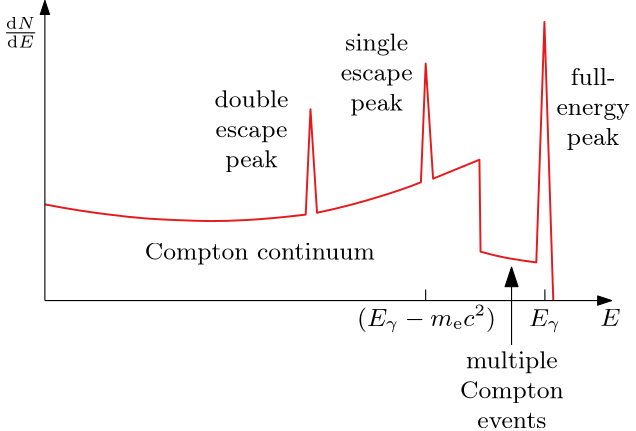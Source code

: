 <?xml version="1.0"?>
<!DOCTYPE ipe SYSTEM "ipe.dtd">
<ipe version="70107" creator="Ipe 7.2.2">
<info created="D:20160427212732" modified="D:20160430222753"/>
<ipestyle name="basic">
<symbol name="arrow/arc(spx)">
<path stroke="sym-stroke" fill="sym-stroke" pen="sym-pen">
0 0 m
-1 0.333 l
-1 -0.333 l
h
</path>
</symbol>
<symbol name="arrow/farc(spx)">
<path stroke="sym-stroke" fill="white" pen="sym-pen">
0 0 m
-1 0.333 l
-1 -0.333 l
h
</path>
</symbol>
<symbol name="arrow/ptarc(spx)">
<path stroke="sym-stroke" fill="sym-stroke" pen="sym-pen">
0 0 m
-1 0.333 l
-0.8 0 l
-1 -0.333 l
h
</path>
</symbol>
<symbol name="arrow/fptarc(spx)">
<path stroke="sym-stroke" fill="white" pen="sym-pen">
0 0 m
-1 0.333 l
-0.8 0 l
-1 -0.333 l
h
</path>
</symbol>
<symbol name="mark/circle(sx)" transformations="translations">
<path fill="sym-stroke">
0.6 0 0 0.6 0 0 e
0.4 0 0 0.4 0 0 e
</path>
</symbol>
<symbol name="mark/disk(sx)" transformations="translations">
<path fill="sym-stroke">
0.6 0 0 0.6 0 0 e
</path>
</symbol>
<symbol name="mark/fdisk(sfx)" transformations="translations">
<group>
<path fill="sym-fill">
0.5 0 0 0.5 0 0 e
</path>
<path fill="sym-stroke" fillrule="eofill">
0.6 0 0 0.6 0 0 e
0.4 0 0 0.4 0 0 e
</path>
</group>
</symbol>
<symbol name="mark/box(sx)" transformations="translations">
<path fill="sym-stroke" fillrule="eofill">
-0.6 -0.6 m
0.6 -0.6 l
0.6 0.6 l
-0.6 0.6 l
h
-0.4 -0.4 m
0.4 -0.4 l
0.4 0.4 l
-0.4 0.4 l
h
</path>
</symbol>
<symbol name="mark/square(sx)" transformations="translations">
<path fill="sym-stroke">
-0.6 -0.6 m
0.6 -0.6 l
0.6 0.6 l
-0.6 0.6 l
h
</path>
</symbol>
<symbol name="mark/fsquare(sfx)" transformations="translations">
<group>
<path fill="sym-fill">
-0.5 -0.5 m
0.5 -0.5 l
0.5 0.5 l
-0.5 0.5 l
h
</path>
<path fill="sym-stroke" fillrule="eofill">
-0.6 -0.6 m
0.6 -0.6 l
0.6 0.6 l
-0.6 0.6 l
h
-0.4 -0.4 m
0.4 -0.4 l
0.4 0.4 l
-0.4 0.4 l
h
</path>
</group>
</symbol>
<symbol name="mark/cross(sx)" transformations="translations">
<group>
<path fill="sym-stroke">
-0.43 -0.57 m
0.57 0.43 l
0.43 0.57 l
-0.57 -0.43 l
h
</path>
<path fill="sym-stroke">
-0.43 0.57 m
0.57 -0.43 l
0.43 -0.57 l
-0.57 0.43 l
h
</path>
</group>
</symbol>
<symbol name="arrow/fnormal(spx)">
<path stroke="sym-stroke" fill="white" pen="sym-pen">
0 0 m
-1 0.333 l
-1 -0.333 l
h
</path>
</symbol>
<symbol name="arrow/pointed(spx)">
<path stroke="sym-stroke" fill="sym-stroke" pen="sym-pen">
0 0 m
-1 0.333 l
-0.8 0 l
-1 -0.333 l
h
</path>
</symbol>
<symbol name="arrow/fpointed(spx)">
<path stroke="sym-stroke" fill="white" pen="sym-pen">
0 0 m
-1 0.333 l
-0.8 0 l
-1 -0.333 l
h
</path>
</symbol>
<symbol name="arrow/linear(spx)">
<path stroke="sym-stroke" pen="sym-pen">
-1 0.333 m
0 0 l
-1 -0.333 l
</path>
</symbol>
<symbol name="arrow/fdouble(spx)">
<path stroke="sym-stroke" fill="white" pen="sym-pen">
0 0 m
-1 0.333 l
-1 -0.333 l
h
-1 0 m
-2 0.333 l
-2 -0.333 l
h
</path>
</symbol>
<symbol name="arrow/double(spx)">
<path stroke="sym-stroke" fill="sym-stroke" pen="sym-pen">
0 0 m
-1 0.333 l
-1 -0.333 l
h
-1 0 m
-2 0.333 l
-2 -0.333 l
h
</path>
</symbol>
<pen name="heavier" value="0.8"/>
<pen name="fat" value="1.2"/>
<pen name="ultrafat" value="2"/>
<symbolsize name="large" value="5"/>
<symbolsize name="small" value="2"/>
<symbolsize name="tiny" value="1.1"/>
<arrowsize name="large" value="10"/>
<arrowsize name="small" value="5"/>
<arrowsize name="tiny" value="3"/>
<color name="red" value="1 0 0"/>
<color name="green" value="0 1 0"/>
<color name="blue" value="0 0 1"/>
<color name="yellow" value="1 1 0"/>
<color name="orange" value="1 0.647 0"/>
<color name="gold" value="1 0.843 0"/>
<color name="purple" value="0.627 0.125 0.941"/>
<color name="gray" value="0.745"/>
<color name="brown" value="0.647 0.165 0.165"/>
<color name="navy" value="0 0 0.502"/>
<color name="pink" value="1 0.753 0.796"/>
<color name="seagreen" value="0.18 0.545 0.341"/>
<color name="turquoise" value="0.251 0.878 0.816"/>
<color name="violet" value="0.933 0.51 0.933"/>
<color name="darkblue" value="0 0 0.545"/>
<color name="darkcyan" value="0 0.545 0.545"/>
<color name="darkgray" value="0.663"/>
<color name="darkgreen" value="0 0.392 0"/>
<color name="darkmagenta" value="0.545 0 0.545"/>
<color name="darkorange" value="1 0.549 0"/>
<color name="darkred" value="0.545 0 0"/>
<color name="lightblue" value="0.678 0.847 0.902"/>
<color name="lightcyan" value="0.878 1 1"/>
<color name="lightgray" value="0.827"/>
<color name="lightgreen" value="0.565 0.933 0.565"/>
<color name="lightyellow" value="1 1 0.878"/>
<dashstyle name="dashed" value="[4] 0"/>
<dashstyle name="dotted" value="[1 3] 0"/>
<dashstyle name="dash dotted" value="[4 2 1 2] 0"/>
<dashstyle name="dash dot dotted" value="[4 2 1 2 1 2] 0"/>
<textsize name="large" value="\large"/>
<textsize name="Large" value="\Large"/>
<textsize name="LARGE" value="\LARGE"/>
<textsize name="huge" value="\huge"/>
<textsize name="Huge" value="\Huge"/>
<textsize name="small" value="\small"/>
<textsize name="footnote" value="\footnotesize"/>
<textsize name="tiny" value="\tiny"/>
<textstyle name="center" begin="\begin{center}" end="\end{center}"/>
<textstyle name="itemize" begin="\begin{itemize}" end="\end{itemize}"/>
<textstyle name="item" begin="\begin{itemize}\item{}" end="\end{itemize}"/>
<gridsize name="4 pts" value="4"/>
<gridsize name="8 pts (~3 mm)" value="8"/>
<gridsize name="16 pts (~6 mm)" value="16"/>
<gridsize name="32 pts (~12 mm)" value="32"/>
<gridsize name="10 pts (~3.5 mm)" value="10"/>
<gridsize name="20 pts (~7 mm)" value="20"/>
<gridsize name="14 pts (~5 mm)" value="14"/>
<gridsize name="28 pts (~10 mm)" value="28"/>
<gridsize name="56 pts (~20 mm)" value="56"/>
<anglesize name="90 deg" value="90"/>
<anglesize name="60 deg" value="60"/>
<anglesize name="45 deg" value="45"/>
<anglesize name="30 deg" value="30"/>
<anglesize name="22.5 deg" value="22.5"/>
<opacity name="10%" value="0.1"/>
<opacity name="30%" value="0.3"/>
<opacity name="50%" value="0.5"/>
<opacity name="75%" value="0.75"/>
<tiling name="falling" angle="-60" step="4" width="1"/>
<tiling name="rising" angle="30" step="4" width="1"/>
</ipestyle>
<page>
<layer name="alpha"/>
<view layers="alpha" active="alpha"/>
<text layer="alpha" matrix="1 0 0 1 -1.27404 -95.6815" transformations="translations" pos="392.438 707.47" stroke="black" type="minipage" width="28.348" height="17.27" depth="12.3" valign="top" size="9" style="center">full-energy peak</text>
<text matrix="1 0 0 1 -6.05169 -78.482" transformations="translations" pos="317.907 702.692" stroke="black" type="minipage" width="31.214" height="17.27" depth="12.3" valign="top" size="9" style="center">single escape peak</text>
<text matrix="1 0 0 1 0.95553 -93.1334" transformations="translations" pos="263.442 696.959" stroke="black" type="minipage" width="35.9916" height="17.27" depth="12.3" valign="top" size="9" style="center">double escape peak</text>
<path matrix="1 0 0 1 0 -96" stroke="black">
388 624 m
388 628 l
</path>
<text matrix="1 0 0 1 -0.0319478 -101.204" transformations="translations" pos="388 620" stroke="black" type="label" width="11.564" height="6.126" depth="2.16" halign="center" valign="baseline" size="9">$E_\gamma$</text>
<path matrix="1 0 0 1 0 -96" stroke="black" arrow="normal/normal">
376 608 m
376 636 l
</path>
<text matrix="1 0 0 1 -5.87815 -90.1175" transformations="translations" pos="360 600" stroke="black" type="minipage" width="44" height="16.397" depth="11.43" valign="top" size="9" style="center">multiple Compton events</text>
<text matrix="1 0 0 1 6.61521 -99.4301" transformations="translations" pos="186.226 721.575" stroke="black" type="label" width="12.857" height="7.827" depth="3.04" valign="baseline" size="9">$\frac{\mathrm{d}N}{\mathrm{d}E}$</text>
<path matrix="1 0 0 1 -42.9224 -96" stroke="black">
388 624 m
388 628 l
</path>
<text matrix="1 0 0 1 4.55219 -99.9204" transformations="translations" pos="340.809 618.716" stroke="black" type="label" width="50.018" height="7.663" depth="2.24" halign="center" valign="baseline" size="9">$(E_\gamma - m_\mathrm{e}c^2)$</text>
<text matrix="1 0 0 1 23.5758 -94.9544" transformations="translations" pos="388 620" stroke="black" type="label" width="7.292" height="6.127" depth="0" halign="center" valign="top" size="9">$E$</text>
<path stroke="0.894 0.102 0.11" pen="0.7">
391.024 528 m
387.835 628.28 l
384.909 541.739 l
383.279 541.911
375.301 543.026
369.467 544.313
364.835 545.6 c
364.435 578.7 l
359.437 576.708
352.37 573.702
347.748 571.875 c
345.089 613.309 l
343.373 570.588 l
338.055 568.444
328.79 565.441
315.493 561.581
305.971 559.608 c
303.617 596.852 l
301.891 558.941 l
291.52 557.714
279.587 556.822
267.32 556.488
256.391 556.934
244.905 557.38
232.303 558.718
217.694 560.725
208 562.621 c
</path>
<path matrix="1 0 0 1 0 -96" stroke="black" arrow="normal/small">
208 624 m
208 732 l
</path>
<path matrix="1 0 0 1 0 -96" stroke="black" arrow="normal/small">
208 624 m
412 624 l
</path>
<text matrix="1 0 0 1 -1.91298 0.632378" transformations="translations" pos="244.779 548.233" stroke="black" type="minipage" width="85.057" height="6.43" depth="1.44" valign="top" size="9" style="center">Compton continuum</text>
</page>
</ipe>
